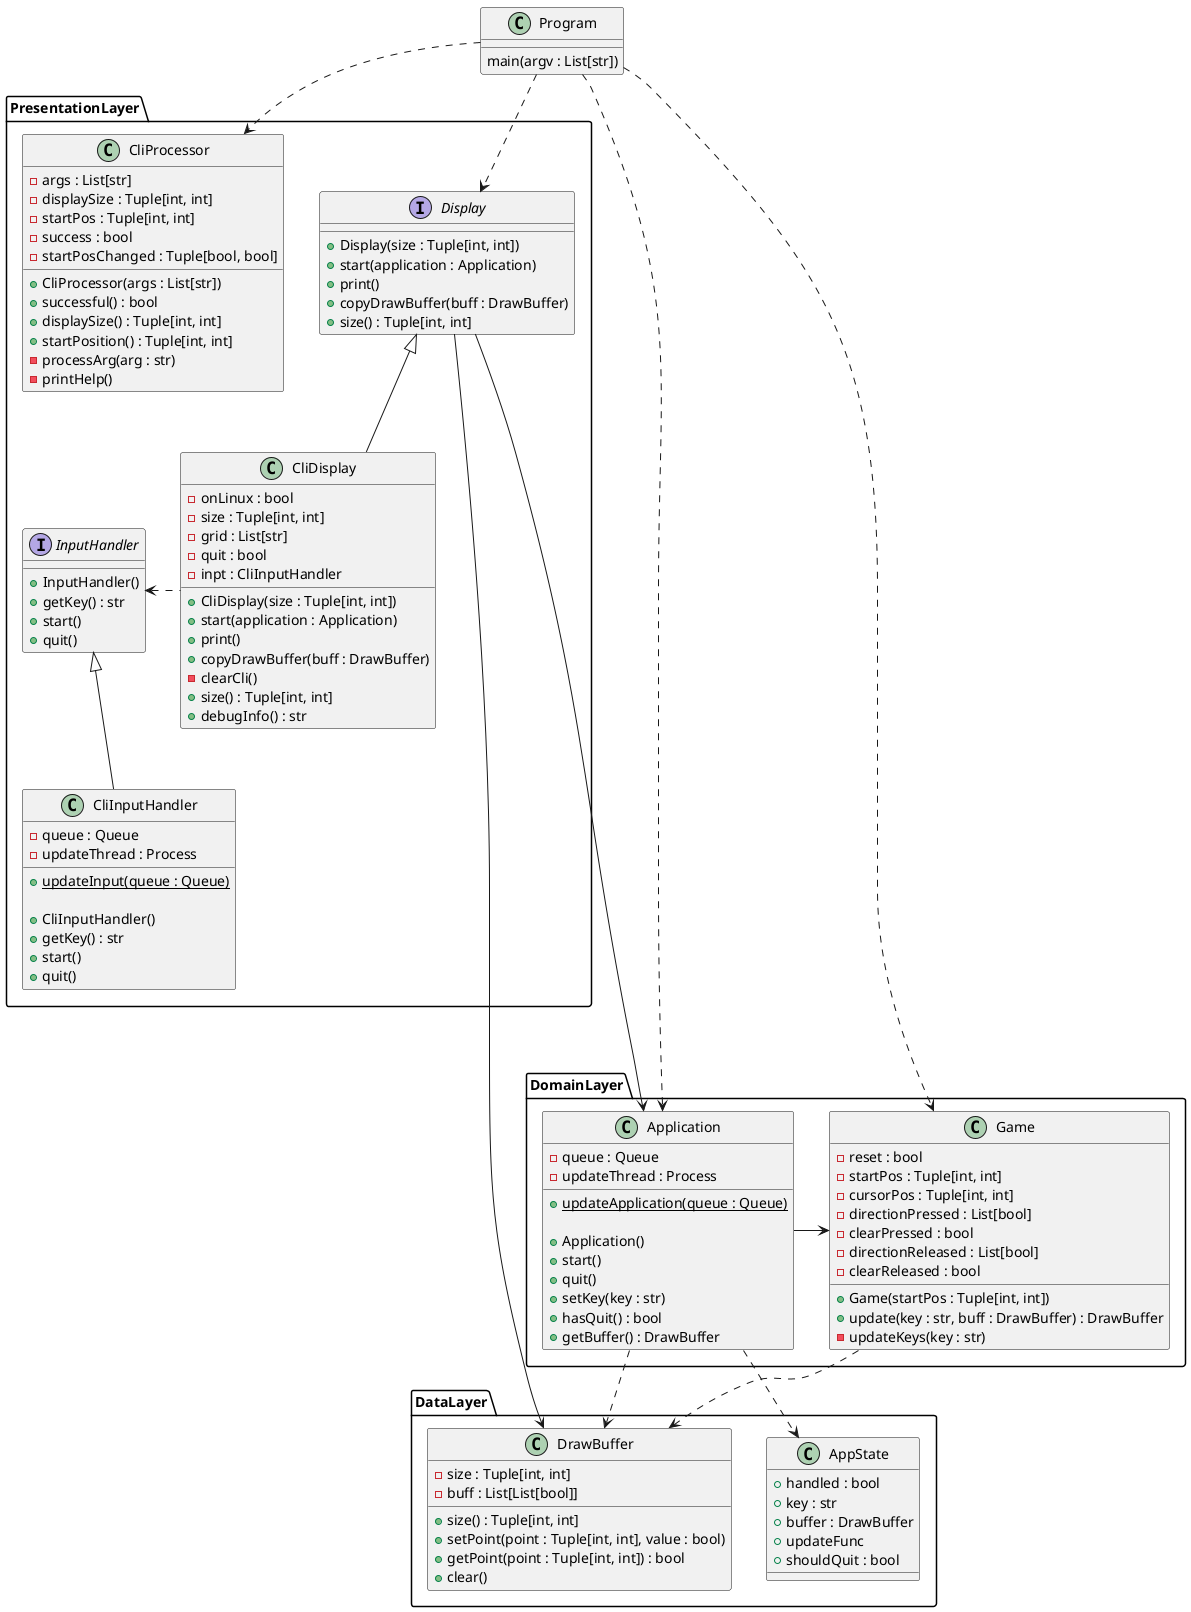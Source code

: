 @startuml etch-a-sketch-class

class Program {
    main(argv : List[str])
}

namespace PresentationLayer {
    interface Display {
        + Display(size : Tuple[int, int])
        + start(application : Application)
        + print()
        + copyDrawBuffer(buff : DrawBuffer)
        + size() : Tuple[int, int]
    }

    class CliDisplay {
        - onLinux : bool
        - size : Tuple[int, int]
        - grid : List[str]
        - quit : bool
        - inpt : CliInputHandler

        + CliDisplay(size : Tuple[int, int])
        + start(application : Application)
        + print()
        + copyDrawBuffer(buff : DrawBuffer)
        - clearCli()
        + size() : Tuple[int, int]
        + debugInfo() : str
    }

    class CliProcessor {
        - args : List[str]
        - displaySize : Tuple[int, int]
        - startPos : Tuple[int, int]
        - success : bool
        - startPosChanged : Tuple[bool, bool]

        + CliProcessor(args : List[str])
        + successful() : bool
        + displaySize() : Tuple[int, int]
        + startPosition() : Tuple[int, int]
        - processArg(arg : str)
        - printHelp()
    }

    interface InputHandler {
        + InputHandler()
        + getKey() : str
        + start()
        + quit()
    }

    class CliInputHandler {
        - queue : Queue
        - updateThread : Process

        + {static} updateInput(queue : Queue)

        + CliInputHandler()
        + getKey() : str
        + start()
        + quit()
    }

    CliDisplay .l.> InputHandler
    CliDisplay -u-|> Display
    CliInputHandler -u-|> InputHandler
}

namespace DomainLayer {
    class Application {
        - queue : Queue
        - updateThread : Process

        + {static} updateApplication(queue : Queue)

        + Application()
        + start()
        + quit()
        + setKey(key : str)
        + hasQuit() : bool
        + getBuffer() : DrawBuffer
    }

    class Game {
        - reset : bool
        - startPos : Tuple[int, int]
        - cursorPos : Tuple[int, int]
        - directionPressed : List[bool]
        - clearPressed : bool
        - directionReleased : List[bool]
        - clearReleased : bool
        
        + Game(startPos : Tuple[int, int])
        + update(key : str, buff : DrawBuffer) : DrawBuffer
        - updateKeys(key : str)
    }

    Application -> Game
}

namespace DataLayer {
    class DrawBuffer {
        - size : Tuple[int, int]
        - buff : List[List[bool]]

        + size() : Tuple[int, int]
        + setPoint(point : Tuple[int, int], value : bool)
        + getPoint(point : Tuple[int, int]) : bool
        + clear()
    }

    class AppState {
        + handled : bool
        + key : str
        + buffer : DrawBuffer
        + updateFunc
        + shouldQuit : bool
    }
}

Program ..> PresentationLayer.CliProcessor
Program ...> DomainLayer.Game
Program ...> DomainLayer.Application
Program ..> PresentationLayer.Display
PresentationLayer.Display -----> DomainLayer.Application
PresentationLayer.Display -----> DataLayer.DrawBuffer
DomainLayer.Application ..> DataLayer.AppState
DomainLayer.Application ..> DataLayer.DrawBuffer
DomainLayer.Game ..> DataLayer.DrawBuffer

@enduml

@startuml etch-a-sketch-seq

actor Player

participant Program

box PresentationLayer
participant InputHandler
participant Display
end box

box DomainLayer
participant Application
participant Game
end box

box DataLayer
entity DrawBuffer
entity AppState
end box

entity Queue

== Main Loop ==

alt main thread

Player -> Program : execute
Program -> Display : start(application)
Display -> InputHandler : start()
InputHandler -> Queue : Queue()
Display -> Application : start()
Application -> Queue : Queue()

loop !application.hasQuit()

Display -> InputHandler : getKey()
InputHandler -> Queue : get()
Queue --> InputHandler : key value or ''
InputHandler --> Display : key val or ''
Display -> Application : setKey(key)
Application -> Queue : get()
Queue --> Application : app state
Application -> AppState : state key = key
Application -> Queue : put(app state)

alt key == 'q'
Display -> Application : quit()
Application -> Queue : get()
Queue --> Application : app state
Application -> AppState : state quit = True
Application -> Queue : put(app state)
end

Display -> Display : clear()
Display -> Application : getBuffer()
Application -> Queue : get()
Queue --> Application : app state
Application -> AppState : state handled = True
Application -> Queue : put(app state)
Application --> Display : state buffer
Display -> Display : copyDrawBuffer

loop all rows
loop all columns
Display -> DrawBuffer : getPoint((col, row))
DrawBuffer --> Display : value at point
end
end

Display -> Display : print()
Display --> Player : output

end

else InputHandler process

InputHandler -> InputHandler : start update process

loop key != 'q'

InputHandler -> InputHandler : getch()
InputHandler -> Queue : put(key)

end

else Application process

Application -> Queue : get()
Queue --> Application : app state

alt appState.handled:
Application -> AppState : updateFunc(app state key, app state buffer)
AppState -> Game : update
Game -> DrawBuffer : set points on or off, clear, etc
DrawBuffer --> Game : updated version
Game --> AppState : updated buffer
AppState --> AppState : updated buffer
Application --> Queue : put(new app state)
end

end

@enduml
